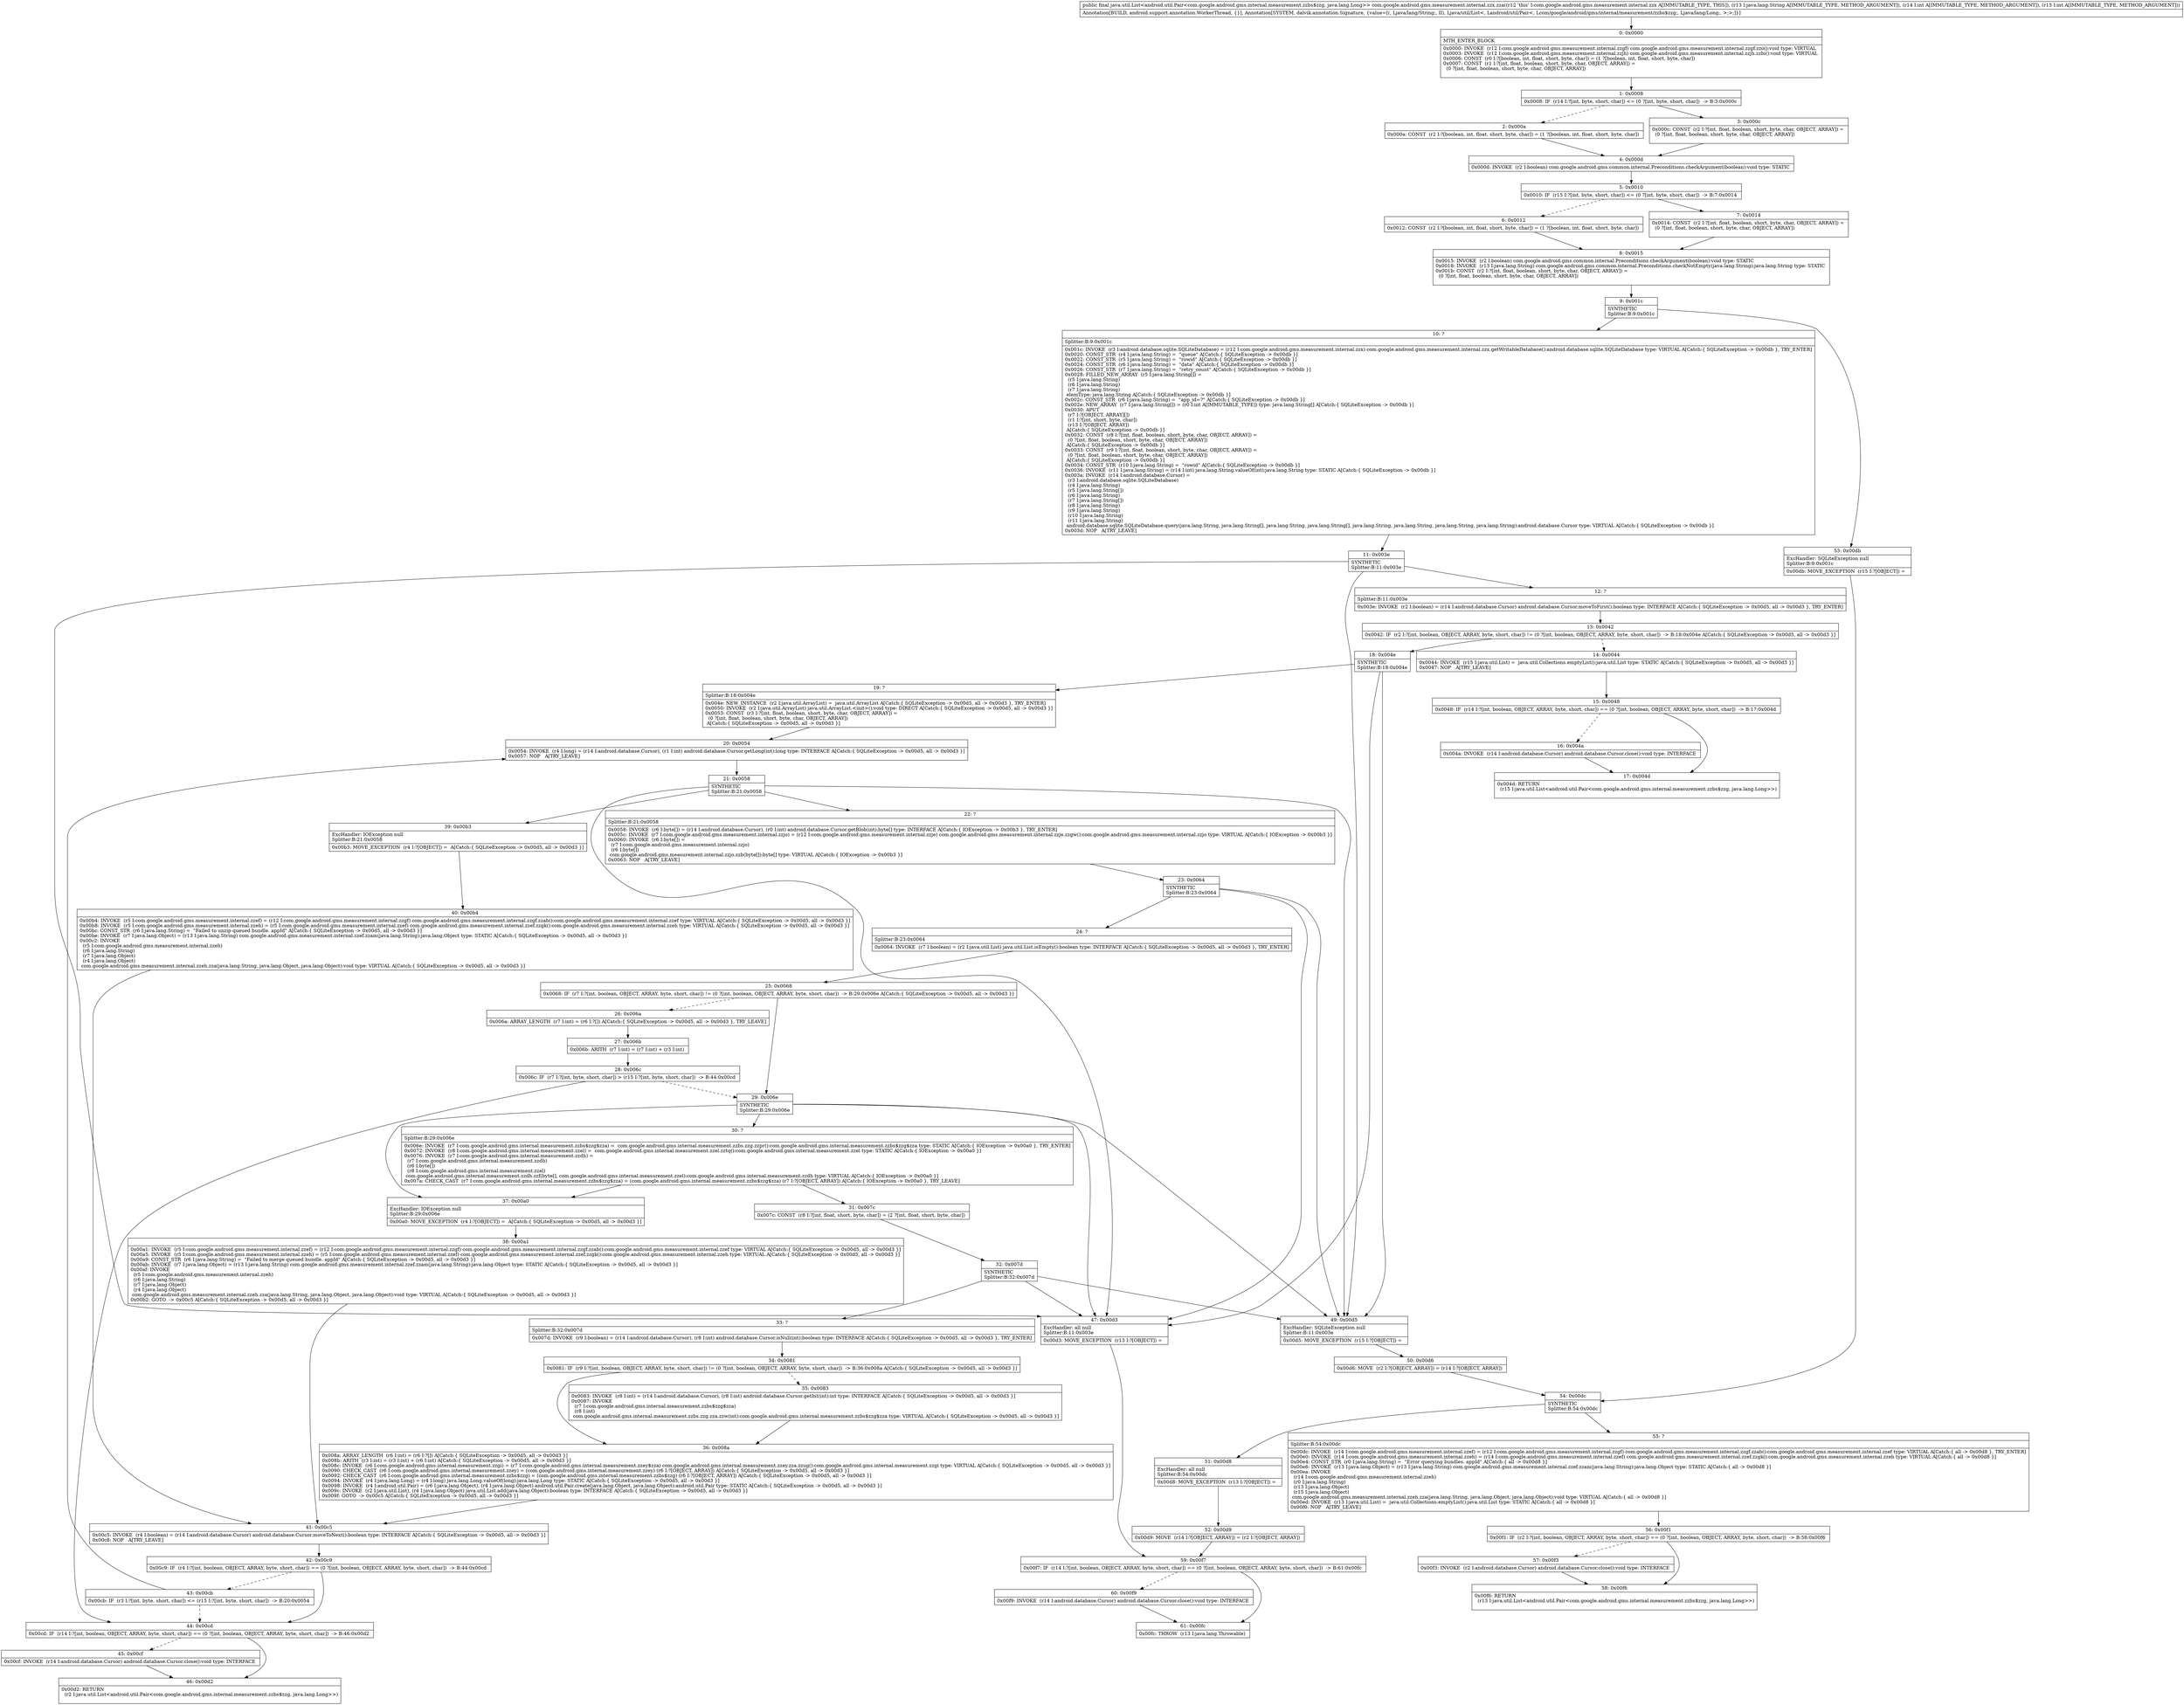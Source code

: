 digraph "CFG forcom.google.android.gms.measurement.internal.zzx.zza(Ljava\/lang\/String;II)Ljava\/util\/List;" {
Node_0 [shape=record,label="{0\:\ 0x0000|MTH_ENTER_BLOCK\l|0x0000: INVOKE  (r12 I:com.google.android.gms.measurement.internal.zzgf) com.google.android.gms.measurement.internal.zzgf.zzo():void type: VIRTUAL \l0x0003: INVOKE  (r12 I:com.google.android.gms.measurement.internal.zzjh) com.google.android.gms.measurement.internal.zzjh.zzbi():void type: VIRTUAL \l0x0006: CONST  (r0 I:?[boolean, int, float, short, byte, char]) = (1 ?[boolean, int, float, short, byte, char]) \l0x0007: CONST  (r1 I:?[int, float, boolean, short, byte, char, OBJECT, ARRAY]) = \l  (0 ?[int, float, boolean, short, byte, char, OBJECT, ARRAY])\l \l}"];
Node_1 [shape=record,label="{1\:\ 0x0008|0x0008: IF  (r14 I:?[int, byte, short, char]) \<= (0 ?[int, byte, short, char])  \-\> B:3:0x000c \l}"];
Node_2 [shape=record,label="{2\:\ 0x000a|0x000a: CONST  (r2 I:?[boolean, int, float, short, byte, char]) = (1 ?[boolean, int, float, short, byte, char]) \l}"];
Node_3 [shape=record,label="{3\:\ 0x000c|0x000c: CONST  (r2 I:?[int, float, boolean, short, byte, char, OBJECT, ARRAY]) = \l  (0 ?[int, float, boolean, short, byte, char, OBJECT, ARRAY])\l \l}"];
Node_4 [shape=record,label="{4\:\ 0x000d|0x000d: INVOKE  (r2 I:boolean) com.google.android.gms.common.internal.Preconditions.checkArgument(boolean):void type: STATIC \l}"];
Node_5 [shape=record,label="{5\:\ 0x0010|0x0010: IF  (r15 I:?[int, byte, short, char]) \<= (0 ?[int, byte, short, char])  \-\> B:7:0x0014 \l}"];
Node_6 [shape=record,label="{6\:\ 0x0012|0x0012: CONST  (r2 I:?[boolean, int, float, short, byte, char]) = (1 ?[boolean, int, float, short, byte, char]) \l}"];
Node_7 [shape=record,label="{7\:\ 0x0014|0x0014: CONST  (r2 I:?[int, float, boolean, short, byte, char, OBJECT, ARRAY]) = \l  (0 ?[int, float, boolean, short, byte, char, OBJECT, ARRAY])\l \l}"];
Node_8 [shape=record,label="{8\:\ 0x0015|0x0015: INVOKE  (r2 I:boolean) com.google.android.gms.common.internal.Preconditions.checkArgument(boolean):void type: STATIC \l0x0018: INVOKE  (r13 I:java.lang.String) com.google.android.gms.common.internal.Preconditions.checkNotEmpty(java.lang.String):java.lang.String type: STATIC \l0x001b: CONST  (r2 I:?[int, float, boolean, short, byte, char, OBJECT, ARRAY]) = \l  (0 ?[int, float, boolean, short, byte, char, OBJECT, ARRAY])\l \l}"];
Node_9 [shape=record,label="{9\:\ 0x001c|SYNTHETIC\lSplitter:B:9:0x001c\l}"];
Node_10 [shape=record,label="{10\:\ ?|Splitter:B:9:0x001c\l|0x001c: INVOKE  (r3 I:android.database.sqlite.SQLiteDatabase) = (r12 I:com.google.android.gms.measurement.internal.zzx) com.google.android.gms.measurement.internal.zzx.getWritableDatabase():android.database.sqlite.SQLiteDatabase type: VIRTUAL A[Catch:\{ SQLiteException \-\> 0x00db \}, TRY_ENTER]\l0x0020: CONST_STR  (r4 I:java.lang.String) =  \"queue\" A[Catch:\{ SQLiteException \-\> 0x00db \}]\l0x0022: CONST_STR  (r5 I:java.lang.String) =  \"rowid\" A[Catch:\{ SQLiteException \-\> 0x00db \}]\l0x0024: CONST_STR  (r6 I:java.lang.String) =  \"data\" A[Catch:\{ SQLiteException \-\> 0x00db \}]\l0x0026: CONST_STR  (r7 I:java.lang.String) =  \"retry_count\" A[Catch:\{ SQLiteException \-\> 0x00db \}]\l0x0028: FILLED_NEW_ARRAY  (r5 I:java.lang.String[]) = \l  (r5 I:java.lang.String)\l  (r6 I:java.lang.String)\l  (r7 I:java.lang.String)\l elemType: java.lang.String A[Catch:\{ SQLiteException \-\> 0x00db \}]\l0x002c: CONST_STR  (r6 I:java.lang.String) =  \"app_id=?\" A[Catch:\{ SQLiteException \-\> 0x00db \}]\l0x002e: NEW_ARRAY  (r7 I:java.lang.String[]) = (r0 I:int A[IMMUTABLE_TYPE]) type: java.lang.String[] A[Catch:\{ SQLiteException \-\> 0x00db \}]\l0x0030: APUT  \l  (r7 I:?[OBJECT, ARRAY][])\l  (r1 I:?[int, short, byte, char])\l  (r13 I:?[OBJECT, ARRAY])\l A[Catch:\{ SQLiteException \-\> 0x00db \}]\l0x0032: CONST  (r8 I:?[int, float, boolean, short, byte, char, OBJECT, ARRAY]) = \l  (0 ?[int, float, boolean, short, byte, char, OBJECT, ARRAY])\l A[Catch:\{ SQLiteException \-\> 0x00db \}]\l0x0033: CONST  (r9 I:?[int, float, boolean, short, byte, char, OBJECT, ARRAY]) = \l  (0 ?[int, float, boolean, short, byte, char, OBJECT, ARRAY])\l A[Catch:\{ SQLiteException \-\> 0x00db \}]\l0x0034: CONST_STR  (r10 I:java.lang.String) =  \"rowid\" A[Catch:\{ SQLiteException \-\> 0x00db \}]\l0x0036: INVOKE  (r11 I:java.lang.String) = (r14 I:int) java.lang.String.valueOf(int):java.lang.String type: STATIC A[Catch:\{ SQLiteException \-\> 0x00db \}]\l0x003a: INVOKE  (r14 I:android.database.Cursor) = \l  (r3 I:android.database.sqlite.SQLiteDatabase)\l  (r4 I:java.lang.String)\l  (r5 I:java.lang.String[])\l  (r6 I:java.lang.String)\l  (r7 I:java.lang.String[])\l  (r8 I:java.lang.String)\l  (r9 I:java.lang.String)\l  (r10 I:java.lang.String)\l  (r11 I:java.lang.String)\l android.database.sqlite.SQLiteDatabase.query(java.lang.String, java.lang.String[], java.lang.String, java.lang.String[], java.lang.String, java.lang.String, java.lang.String, java.lang.String):android.database.Cursor type: VIRTUAL A[Catch:\{ SQLiteException \-\> 0x00db \}]\l0x003d: NOP   A[TRY_LEAVE]\l}"];
Node_11 [shape=record,label="{11\:\ 0x003e|SYNTHETIC\lSplitter:B:11:0x003e\l}"];
Node_12 [shape=record,label="{12\:\ ?|Splitter:B:11:0x003e\l|0x003e: INVOKE  (r2 I:boolean) = (r14 I:android.database.Cursor) android.database.Cursor.moveToFirst():boolean type: INTERFACE A[Catch:\{ SQLiteException \-\> 0x00d5, all \-\> 0x00d3 \}, TRY_ENTER]\l}"];
Node_13 [shape=record,label="{13\:\ 0x0042|0x0042: IF  (r2 I:?[int, boolean, OBJECT, ARRAY, byte, short, char]) != (0 ?[int, boolean, OBJECT, ARRAY, byte, short, char])  \-\> B:18:0x004e A[Catch:\{ SQLiteException \-\> 0x00d5, all \-\> 0x00d3 \}]\l}"];
Node_14 [shape=record,label="{14\:\ 0x0044|0x0044: INVOKE  (r15 I:java.util.List) =  java.util.Collections.emptyList():java.util.List type: STATIC A[Catch:\{ SQLiteException \-\> 0x00d5, all \-\> 0x00d3 \}]\l0x0047: NOP   A[TRY_LEAVE]\l}"];
Node_15 [shape=record,label="{15\:\ 0x0048|0x0048: IF  (r14 I:?[int, boolean, OBJECT, ARRAY, byte, short, char]) == (0 ?[int, boolean, OBJECT, ARRAY, byte, short, char])  \-\> B:17:0x004d \l}"];
Node_16 [shape=record,label="{16\:\ 0x004a|0x004a: INVOKE  (r14 I:android.database.Cursor) android.database.Cursor.close():void type: INTERFACE \l}"];
Node_17 [shape=record,label="{17\:\ 0x004d|0x004d: RETURN  \l  (r15 I:java.util.List\<android.util.Pair\<com.google.android.gms.internal.measurement.zzbs$zzg, java.lang.Long\>\>)\l \l}"];
Node_18 [shape=record,label="{18\:\ 0x004e|SYNTHETIC\lSplitter:B:18:0x004e\l}"];
Node_19 [shape=record,label="{19\:\ ?|Splitter:B:18:0x004e\l|0x004e: NEW_INSTANCE  (r2 I:java.util.ArrayList) =  java.util.ArrayList A[Catch:\{ SQLiteException \-\> 0x00d5, all \-\> 0x00d3 \}, TRY_ENTER]\l0x0050: INVOKE  (r2 I:java.util.ArrayList) java.util.ArrayList.\<init\>():void type: DIRECT A[Catch:\{ SQLiteException \-\> 0x00d5, all \-\> 0x00d3 \}]\l0x0053: CONST  (r3 I:?[int, float, boolean, short, byte, char, OBJECT, ARRAY]) = \l  (0 ?[int, float, boolean, short, byte, char, OBJECT, ARRAY])\l A[Catch:\{ SQLiteException \-\> 0x00d5, all \-\> 0x00d3 \}]\l}"];
Node_20 [shape=record,label="{20\:\ 0x0054|0x0054: INVOKE  (r4 I:long) = (r14 I:android.database.Cursor), (r1 I:int) android.database.Cursor.getLong(int):long type: INTERFACE A[Catch:\{ SQLiteException \-\> 0x00d5, all \-\> 0x00d3 \}]\l0x0057: NOP   A[TRY_LEAVE]\l}"];
Node_21 [shape=record,label="{21\:\ 0x0058|SYNTHETIC\lSplitter:B:21:0x0058\l}"];
Node_22 [shape=record,label="{22\:\ ?|Splitter:B:21:0x0058\l|0x0058: INVOKE  (r6 I:byte[]) = (r14 I:android.database.Cursor), (r0 I:int) android.database.Cursor.getBlob(int):byte[] type: INTERFACE A[Catch:\{ IOException \-\> 0x00b3 \}, TRY_ENTER]\l0x005c: INVOKE  (r7 I:com.google.android.gms.measurement.internal.zzjo) = (r12 I:com.google.android.gms.measurement.internal.zzje) com.google.android.gms.measurement.internal.zzje.zzgw():com.google.android.gms.measurement.internal.zzjo type: VIRTUAL A[Catch:\{ IOException \-\> 0x00b3 \}]\l0x0060: INVOKE  (r6 I:byte[]) = \l  (r7 I:com.google.android.gms.measurement.internal.zzjo)\l  (r6 I:byte[])\l com.google.android.gms.measurement.internal.zzjo.zzb(byte[]):byte[] type: VIRTUAL A[Catch:\{ IOException \-\> 0x00b3 \}]\l0x0063: NOP   A[TRY_LEAVE]\l}"];
Node_23 [shape=record,label="{23\:\ 0x0064|SYNTHETIC\lSplitter:B:23:0x0064\l}"];
Node_24 [shape=record,label="{24\:\ ?|Splitter:B:23:0x0064\l|0x0064: INVOKE  (r7 I:boolean) = (r2 I:java.util.List) java.util.List.isEmpty():boolean type: INTERFACE A[Catch:\{ SQLiteException \-\> 0x00d5, all \-\> 0x00d3 \}, TRY_ENTER]\l}"];
Node_25 [shape=record,label="{25\:\ 0x0068|0x0068: IF  (r7 I:?[int, boolean, OBJECT, ARRAY, byte, short, char]) != (0 ?[int, boolean, OBJECT, ARRAY, byte, short, char])  \-\> B:29:0x006e A[Catch:\{ SQLiteException \-\> 0x00d5, all \-\> 0x00d3 \}]\l}"];
Node_26 [shape=record,label="{26\:\ 0x006a|0x006a: ARRAY_LENGTH  (r7 I:int) = (r6 I:?[]) A[Catch:\{ SQLiteException \-\> 0x00d5, all \-\> 0x00d3 \}, TRY_LEAVE]\l}"];
Node_27 [shape=record,label="{27\:\ 0x006b|0x006b: ARITH  (r7 I:int) = (r7 I:int) + (r3 I:int) \l}"];
Node_28 [shape=record,label="{28\:\ 0x006c|0x006c: IF  (r7 I:?[int, byte, short, char]) \> (r15 I:?[int, byte, short, char])  \-\> B:44:0x00cd \l}"];
Node_29 [shape=record,label="{29\:\ 0x006e|SYNTHETIC\lSplitter:B:29:0x006e\l}"];
Node_30 [shape=record,label="{30\:\ ?|Splitter:B:29:0x006e\l|0x006e: INVOKE  (r7 I:com.google.android.gms.internal.measurement.zzbs$zzg$zza) =  com.google.android.gms.internal.measurement.zzbs.zzg.zzpr():com.google.android.gms.internal.measurement.zzbs$zzg$zza type: STATIC A[Catch:\{ IOException \-\> 0x00a0 \}, TRY_ENTER]\l0x0072: INVOKE  (r8 I:com.google.android.gms.internal.measurement.zzel) =  com.google.android.gms.internal.measurement.zzel.zztq():com.google.android.gms.internal.measurement.zzel type: STATIC A[Catch:\{ IOException \-\> 0x00a0 \}]\l0x0076: INVOKE  (r7 I:com.google.android.gms.internal.measurement.zzdh) = \l  (r7 I:com.google.android.gms.internal.measurement.zzdh)\l  (r6 I:byte[])\l  (r8 I:com.google.android.gms.internal.measurement.zzel)\l com.google.android.gms.internal.measurement.zzdh.zzf(byte[], com.google.android.gms.internal.measurement.zzel):com.google.android.gms.internal.measurement.zzdh type: VIRTUAL A[Catch:\{ IOException \-\> 0x00a0 \}]\l0x007a: CHECK_CAST  (r7 I:com.google.android.gms.internal.measurement.zzbs$zzg$zza) = (com.google.android.gms.internal.measurement.zzbs$zzg$zza) (r7 I:?[OBJECT, ARRAY]) A[Catch:\{ IOException \-\> 0x00a0 \}, TRY_LEAVE]\l}"];
Node_31 [shape=record,label="{31\:\ 0x007c|0x007c: CONST  (r8 I:?[int, float, short, byte, char]) = (2 ?[int, float, short, byte, char]) \l}"];
Node_32 [shape=record,label="{32\:\ 0x007d|SYNTHETIC\lSplitter:B:32:0x007d\l}"];
Node_33 [shape=record,label="{33\:\ ?|Splitter:B:32:0x007d\l|0x007d: INVOKE  (r9 I:boolean) = (r14 I:android.database.Cursor), (r8 I:int) android.database.Cursor.isNull(int):boolean type: INTERFACE A[Catch:\{ SQLiteException \-\> 0x00d5, all \-\> 0x00d3 \}, TRY_ENTER]\l}"];
Node_34 [shape=record,label="{34\:\ 0x0081|0x0081: IF  (r9 I:?[int, boolean, OBJECT, ARRAY, byte, short, char]) != (0 ?[int, boolean, OBJECT, ARRAY, byte, short, char])  \-\> B:36:0x008a A[Catch:\{ SQLiteException \-\> 0x00d5, all \-\> 0x00d3 \}]\l}"];
Node_35 [shape=record,label="{35\:\ 0x0083|0x0083: INVOKE  (r8 I:int) = (r14 I:android.database.Cursor), (r8 I:int) android.database.Cursor.getInt(int):int type: INTERFACE A[Catch:\{ SQLiteException \-\> 0x00d5, all \-\> 0x00d3 \}]\l0x0087: INVOKE  \l  (r7 I:com.google.android.gms.internal.measurement.zzbs$zzg$zza)\l  (r8 I:int)\l com.google.android.gms.internal.measurement.zzbs.zzg.zza.zzw(int):com.google.android.gms.internal.measurement.zzbs$zzg$zza type: VIRTUAL A[Catch:\{ SQLiteException \-\> 0x00d5, all \-\> 0x00d3 \}]\l}"];
Node_36 [shape=record,label="{36\:\ 0x008a|0x008a: ARRAY_LENGTH  (r6 I:int) = (r6 I:?[]) A[Catch:\{ SQLiteException \-\> 0x00d5, all \-\> 0x00d3 \}]\l0x008b: ARITH  (r3 I:int) = (r3 I:int) + (r6 I:int) A[Catch:\{ SQLiteException \-\> 0x00d5, all \-\> 0x00d3 \}]\l0x008c: INVOKE  (r6 I:com.google.android.gms.internal.measurement.zzgi) = (r7 I:com.google.android.gms.internal.measurement.zzey$zza) com.google.android.gms.internal.measurement.zzey.zza.zzug():com.google.android.gms.internal.measurement.zzgi type: VIRTUAL A[Catch:\{ SQLiteException \-\> 0x00d5, all \-\> 0x00d3 \}]\l0x0090: CHECK_CAST  (r6 I:com.google.android.gms.internal.measurement.zzey) = (com.google.android.gms.internal.measurement.zzey) (r6 I:?[OBJECT, ARRAY]) A[Catch:\{ SQLiteException \-\> 0x00d5, all \-\> 0x00d3 \}]\l0x0092: CHECK_CAST  (r6 I:com.google.android.gms.internal.measurement.zzbs$zzg) = (com.google.android.gms.internal.measurement.zzbs$zzg) (r6 I:?[OBJECT, ARRAY]) A[Catch:\{ SQLiteException \-\> 0x00d5, all \-\> 0x00d3 \}]\l0x0094: INVOKE  (r4 I:java.lang.Long) = (r4 I:long) java.lang.Long.valueOf(long):java.lang.Long type: STATIC A[Catch:\{ SQLiteException \-\> 0x00d5, all \-\> 0x00d3 \}]\l0x0098: INVOKE  (r4 I:android.util.Pair) = (r6 I:java.lang.Object), (r4 I:java.lang.Object) android.util.Pair.create(java.lang.Object, java.lang.Object):android.util.Pair type: STATIC A[Catch:\{ SQLiteException \-\> 0x00d5, all \-\> 0x00d3 \}]\l0x009c: INVOKE  (r2 I:java.util.List), (r4 I:java.lang.Object) java.util.List.add(java.lang.Object):boolean type: INTERFACE A[Catch:\{ SQLiteException \-\> 0x00d5, all \-\> 0x00d3 \}]\l0x009f: GOTO  \-\> 0x00c5 A[Catch:\{ SQLiteException \-\> 0x00d5, all \-\> 0x00d3 \}]\l}"];
Node_37 [shape=record,label="{37\:\ 0x00a0|ExcHandler: IOException null\lSplitter:B:29:0x006e\l|0x00a0: MOVE_EXCEPTION  (r4 I:?[OBJECT]) =  A[Catch:\{ SQLiteException \-\> 0x00d5, all \-\> 0x00d3 \}]\l}"];
Node_38 [shape=record,label="{38\:\ 0x00a1|0x00a1: INVOKE  (r5 I:com.google.android.gms.measurement.internal.zzef) = (r12 I:com.google.android.gms.measurement.internal.zzgf) com.google.android.gms.measurement.internal.zzgf.zzab():com.google.android.gms.measurement.internal.zzef type: VIRTUAL A[Catch:\{ SQLiteException \-\> 0x00d5, all \-\> 0x00d3 \}]\l0x00a5: INVOKE  (r5 I:com.google.android.gms.measurement.internal.zzeh) = (r5 I:com.google.android.gms.measurement.internal.zzef) com.google.android.gms.measurement.internal.zzef.zzgk():com.google.android.gms.measurement.internal.zzeh type: VIRTUAL A[Catch:\{ SQLiteException \-\> 0x00d5, all \-\> 0x00d3 \}]\l0x00a9: CONST_STR  (r6 I:java.lang.String) =  \"Failed to merge queued bundle. appId\" A[Catch:\{ SQLiteException \-\> 0x00d5, all \-\> 0x00d3 \}]\l0x00ab: INVOKE  (r7 I:java.lang.Object) = (r13 I:java.lang.String) com.google.android.gms.measurement.internal.zzef.zzam(java.lang.String):java.lang.Object type: STATIC A[Catch:\{ SQLiteException \-\> 0x00d5, all \-\> 0x00d3 \}]\l0x00af: INVOKE  \l  (r5 I:com.google.android.gms.measurement.internal.zzeh)\l  (r6 I:java.lang.String)\l  (r7 I:java.lang.Object)\l  (r4 I:java.lang.Object)\l com.google.android.gms.measurement.internal.zzeh.zza(java.lang.String, java.lang.Object, java.lang.Object):void type: VIRTUAL A[Catch:\{ SQLiteException \-\> 0x00d5, all \-\> 0x00d3 \}]\l0x00b2: GOTO  \-\> 0x00c5 A[Catch:\{ SQLiteException \-\> 0x00d5, all \-\> 0x00d3 \}]\l}"];
Node_39 [shape=record,label="{39\:\ 0x00b3|ExcHandler: IOException null\lSplitter:B:21:0x0058\l|0x00b3: MOVE_EXCEPTION  (r4 I:?[OBJECT]) =  A[Catch:\{ SQLiteException \-\> 0x00d5, all \-\> 0x00d3 \}]\l}"];
Node_40 [shape=record,label="{40\:\ 0x00b4|0x00b4: INVOKE  (r5 I:com.google.android.gms.measurement.internal.zzef) = (r12 I:com.google.android.gms.measurement.internal.zzgf) com.google.android.gms.measurement.internal.zzgf.zzab():com.google.android.gms.measurement.internal.zzef type: VIRTUAL A[Catch:\{ SQLiteException \-\> 0x00d5, all \-\> 0x00d3 \}]\l0x00b8: INVOKE  (r5 I:com.google.android.gms.measurement.internal.zzeh) = (r5 I:com.google.android.gms.measurement.internal.zzef) com.google.android.gms.measurement.internal.zzef.zzgk():com.google.android.gms.measurement.internal.zzeh type: VIRTUAL A[Catch:\{ SQLiteException \-\> 0x00d5, all \-\> 0x00d3 \}]\l0x00bc: CONST_STR  (r6 I:java.lang.String) =  \"Failed to unzip queued bundle. appId\" A[Catch:\{ SQLiteException \-\> 0x00d5, all \-\> 0x00d3 \}]\l0x00be: INVOKE  (r7 I:java.lang.Object) = (r13 I:java.lang.String) com.google.android.gms.measurement.internal.zzef.zzam(java.lang.String):java.lang.Object type: STATIC A[Catch:\{ SQLiteException \-\> 0x00d5, all \-\> 0x00d3 \}]\l0x00c2: INVOKE  \l  (r5 I:com.google.android.gms.measurement.internal.zzeh)\l  (r6 I:java.lang.String)\l  (r7 I:java.lang.Object)\l  (r4 I:java.lang.Object)\l com.google.android.gms.measurement.internal.zzeh.zza(java.lang.String, java.lang.Object, java.lang.Object):void type: VIRTUAL A[Catch:\{ SQLiteException \-\> 0x00d5, all \-\> 0x00d3 \}]\l}"];
Node_41 [shape=record,label="{41\:\ 0x00c5|0x00c5: INVOKE  (r4 I:boolean) = (r14 I:android.database.Cursor) android.database.Cursor.moveToNext():boolean type: INTERFACE A[Catch:\{ SQLiteException \-\> 0x00d5, all \-\> 0x00d3 \}]\l0x00c8: NOP   A[TRY_LEAVE]\l}"];
Node_42 [shape=record,label="{42\:\ 0x00c9|0x00c9: IF  (r4 I:?[int, boolean, OBJECT, ARRAY, byte, short, char]) == (0 ?[int, boolean, OBJECT, ARRAY, byte, short, char])  \-\> B:44:0x00cd \l}"];
Node_43 [shape=record,label="{43\:\ 0x00cb|0x00cb: IF  (r3 I:?[int, byte, short, char]) \<= (r15 I:?[int, byte, short, char])  \-\> B:20:0x0054 \l}"];
Node_44 [shape=record,label="{44\:\ 0x00cd|0x00cd: IF  (r14 I:?[int, boolean, OBJECT, ARRAY, byte, short, char]) == (0 ?[int, boolean, OBJECT, ARRAY, byte, short, char])  \-\> B:46:0x00d2 \l}"];
Node_45 [shape=record,label="{45\:\ 0x00cf|0x00cf: INVOKE  (r14 I:android.database.Cursor) android.database.Cursor.close():void type: INTERFACE \l}"];
Node_46 [shape=record,label="{46\:\ 0x00d2|0x00d2: RETURN  \l  (r2 I:java.util.List\<android.util.Pair\<com.google.android.gms.internal.measurement.zzbs$zzg, java.lang.Long\>\>)\l \l}"];
Node_47 [shape=record,label="{47\:\ 0x00d3|ExcHandler: all null\lSplitter:B:11:0x003e\l|0x00d3: MOVE_EXCEPTION  (r13 I:?[OBJECT]) =  \l}"];
Node_49 [shape=record,label="{49\:\ 0x00d5|ExcHandler: SQLiteException null\lSplitter:B:11:0x003e\l|0x00d5: MOVE_EXCEPTION  (r15 I:?[OBJECT]) =  \l}"];
Node_50 [shape=record,label="{50\:\ 0x00d6|0x00d6: MOVE  (r2 I:?[OBJECT, ARRAY]) = (r14 I:?[OBJECT, ARRAY]) \l}"];
Node_51 [shape=record,label="{51\:\ 0x00d8|ExcHandler: all null\lSplitter:B:54:0x00dc\l|0x00d8: MOVE_EXCEPTION  (r13 I:?[OBJECT]) =  \l}"];
Node_52 [shape=record,label="{52\:\ 0x00d9|0x00d9: MOVE  (r14 I:?[OBJECT, ARRAY]) = (r2 I:?[OBJECT, ARRAY]) \l}"];
Node_53 [shape=record,label="{53\:\ 0x00db|ExcHandler: SQLiteException null\lSplitter:B:9:0x001c\l|0x00db: MOVE_EXCEPTION  (r15 I:?[OBJECT]) =  \l}"];
Node_54 [shape=record,label="{54\:\ 0x00dc|SYNTHETIC\lSplitter:B:54:0x00dc\l}"];
Node_55 [shape=record,label="{55\:\ ?|Splitter:B:54:0x00dc\l|0x00dc: INVOKE  (r14 I:com.google.android.gms.measurement.internal.zzef) = (r12 I:com.google.android.gms.measurement.internal.zzgf) com.google.android.gms.measurement.internal.zzgf.zzab():com.google.android.gms.measurement.internal.zzef type: VIRTUAL A[Catch:\{ all \-\> 0x00d8 \}, TRY_ENTER]\l0x00e0: INVOKE  (r14 I:com.google.android.gms.measurement.internal.zzeh) = (r14 I:com.google.android.gms.measurement.internal.zzef) com.google.android.gms.measurement.internal.zzef.zzgk():com.google.android.gms.measurement.internal.zzeh type: VIRTUAL A[Catch:\{ all \-\> 0x00d8 \}]\l0x00e4: CONST_STR  (r0 I:java.lang.String) =  \"Error querying bundles. appId\" A[Catch:\{ all \-\> 0x00d8 \}]\l0x00e6: INVOKE  (r13 I:java.lang.Object) = (r13 I:java.lang.String) com.google.android.gms.measurement.internal.zzef.zzam(java.lang.String):java.lang.Object type: STATIC A[Catch:\{ all \-\> 0x00d8 \}]\l0x00ea: INVOKE  \l  (r14 I:com.google.android.gms.measurement.internal.zzeh)\l  (r0 I:java.lang.String)\l  (r13 I:java.lang.Object)\l  (r15 I:java.lang.Object)\l com.google.android.gms.measurement.internal.zzeh.zza(java.lang.String, java.lang.Object, java.lang.Object):void type: VIRTUAL A[Catch:\{ all \-\> 0x00d8 \}]\l0x00ed: INVOKE  (r13 I:java.util.List) =  java.util.Collections.emptyList():java.util.List type: STATIC A[Catch:\{ all \-\> 0x00d8 \}]\l0x00f0: NOP   A[TRY_LEAVE]\l}"];
Node_56 [shape=record,label="{56\:\ 0x00f1|0x00f1: IF  (r2 I:?[int, boolean, OBJECT, ARRAY, byte, short, char]) == (0 ?[int, boolean, OBJECT, ARRAY, byte, short, char])  \-\> B:58:0x00f6 \l}"];
Node_57 [shape=record,label="{57\:\ 0x00f3|0x00f3: INVOKE  (r2 I:android.database.Cursor) android.database.Cursor.close():void type: INTERFACE \l}"];
Node_58 [shape=record,label="{58\:\ 0x00f6|0x00f6: RETURN  \l  (r13 I:java.util.List\<android.util.Pair\<com.google.android.gms.internal.measurement.zzbs$zzg, java.lang.Long\>\>)\l \l}"];
Node_59 [shape=record,label="{59\:\ 0x00f7|0x00f7: IF  (r14 I:?[int, boolean, OBJECT, ARRAY, byte, short, char]) == (0 ?[int, boolean, OBJECT, ARRAY, byte, short, char])  \-\> B:61:0x00fc \l}"];
Node_60 [shape=record,label="{60\:\ 0x00f9|0x00f9: INVOKE  (r14 I:android.database.Cursor) android.database.Cursor.close():void type: INTERFACE \l}"];
Node_61 [shape=record,label="{61\:\ 0x00fc|0x00fc: THROW  (r13 I:java.lang.Throwable) \l}"];
MethodNode[shape=record,label="{public final java.util.List\<android.util.Pair\<com.google.android.gms.internal.measurement.zzbs$zzg, java.lang.Long\>\> com.google.android.gms.measurement.internal.zzx.zza((r12 'this' I:com.google.android.gms.measurement.internal.zzx A[IMMUTABLE_TYPE, THIS]), (r13 I:java.lang.String A[IMMUTABLE_TYPE, METHOD_ARGUMENT]), (r14 I:int A[IMMUTABLE_TYPE, METHOD_ARGUMENT]), (r15 I:int A[IMMUTABLE_TYPE, METHOD_ARGUMENT]))  | Annotation[BUILD, android.support.annotation.WorkerThread, \{\}], Annotation[SYSTEM, dalvik.annotation.Signature, \{value=[(, Ljava\/lang\/String;, II), Ljava\/util\/List\<, Landroid\/util\/Pair\<, Lcom\/google\/android\/gms\/internal\/measurement\/zzbs$zzg;, Ljava\/lang\/Long;, \>;\>;]\}]\l}"];
MethodNode -> Node_0;
Node_0 -> Node_1;
Node_1 -> Node_2[style=dashed];
Node_1 -> Node_3;
Node_2 -> Node_4;
Node_3 -> Node_4;
Node_4 -> Node_5;
Node_5 -> Node_6[style=dashed];
Node_5 -> Node_7;
Node_6 -> Node_8;
Node_7 -> Node_8;
Node_8 -> Node_9;
Node_9 -> Node_10;
Node_9 -> Node_53;
Node_10 -> Node_11;
Node_11 -> Node_12;
Node_11 -> Node_49;
Node_11 -> Node_47;
Node_12 -> Node_13;
Node_13 -> Node_14[style=dashed];
Node_13 -> Node_18;
Node_14 -> Node_15;
Node_15 -> Node_16[style=dashed];
Node_15 -> Node_17;
Node_16 -> Node_17;
Node_18 -> Node_19;
Node_18 -> Node_49;
Node_18 -> Node_47;
Node_19 -> Node_20;
Node_20 -> Node_21;
Node_21 -> Node_22;
Node_21 -> Node_39;
Node_21 -> Node_49;
Node_21 -> Node_47;
Node_22 -> Node_23;
Node_23 -> Node_24;
Node_23 -> Node_49;
Node_23 -> Node_47;
Node_24 -> Node_25;
Node_25 -> Node_26[style=dashed];
Node_25 -> Node_29;
Node_26 -> Node_27;
Node_27 -> Node_28;
Node_28 -> Node_29[style=dashed];
Node_28 -> Node_44;
Node_29 -> Node_30;
Node_29 -> Node_37;
Node_29 -> Node_49;
Node_29 -> Node_47;
Node_30 -> Node_31;
Node_30 -> Node_37;
Node_31 -> Node_32;
Node_32 -> Node_33;
Node_32 -> Node_49;
Node_32 -> Node_47;
Node_33 -> Node_34;
Node_34 -> Node_35[style=dashed];
Node_34 -> Node_36;
Node_35 -> Node_36;
Node_36 -> Node_41;
Node_37 -> Node_38;
Node_38 -> Node_41;
Node_39 -> Node_40;
Node_40 -> Node_41;
Node_41 -> Node_42;
Node_42 -> Node_43[style=dashed];
Node_42 -> Node_44;
Node_43 -> Node_20;
Node_43 -> Node_44[style=dashed];
Node_44 -> Node_45[style=dashed];
Node_44 -> Node_46;
Node_45 -> Node_46;
Node_47 -> Node_59;
Node_49 -> Node_50;
Node_50 -> Node_54;
Node_51 -> Node_52;
Node_52 -> Node_59;
Node_53 -> Node_54;
Node_54 -> Node_55;
Node_54 -> Node_51;
Node_55 -> Node_56;
Node_56 -> Node_57[style=dashed];
Node_56 -> Node_58;
Node_57 -> Node_58;
Node_59 -> Node_60[style=dashed];
Node_59 -> Node_61;
Node_60 -> Node_61;
}

